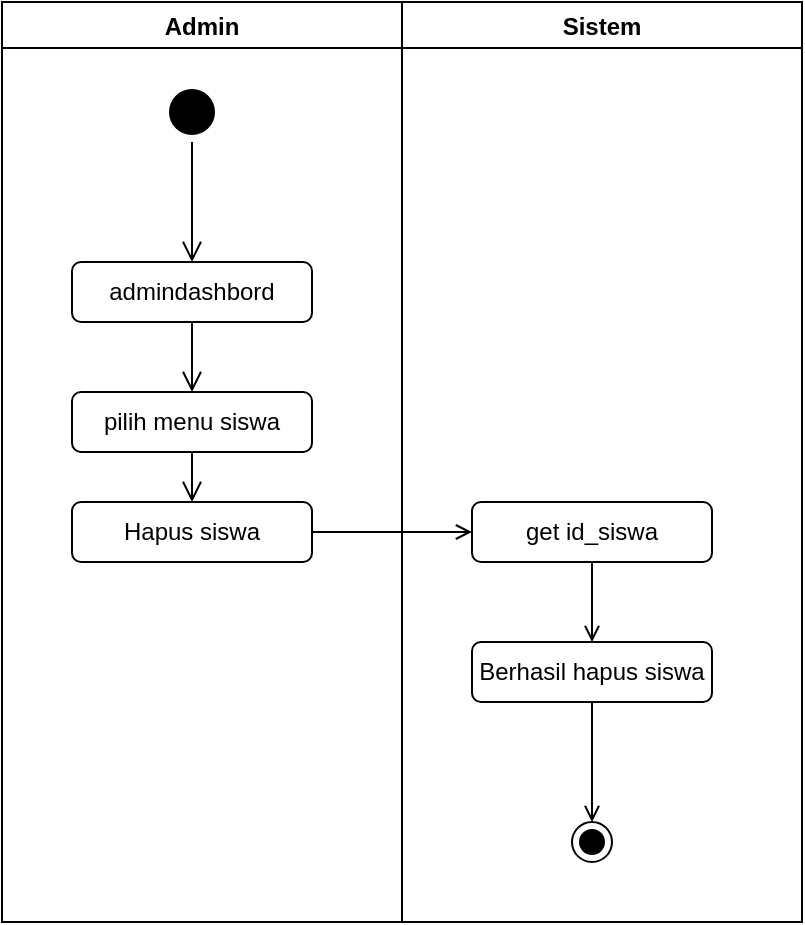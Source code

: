 <mxfile version="17.4.2" type="device"><diagram id="MpsAtFklLf7bBUtTtWMa" name="Page-1"><mxGraphModel dx="862" dy="553" grid="1" gridSize="10" guides="1" tooltips="1" connect="1" arrows="1" fold="1" page="1" pageScale="1" pageWidth="850" pageHeight="1100" math="0" shadow="0"><root><mxCell id="0"/><mxCell id="1" parent="0"/><mxCell id="5ExTWW8BWUG2Fnszqmih-1" value="Admin" style="swimlane;" vertex="1" parent="1"><mxGeometry x="140" y="70" width="200" height="460" as="geometry"/></mxCell><mxCell id="5ExTWW8BWUG2Fnszqmih-2" value="" style="ellipse;html=1;shape=startState;fillColor=#000000;strokeColor=#000000;" vertex="1" parent="5ExTWW8BWUG2Fnszqmih-1"><mxGeometry x="80" y="40" width="30" height="30" as="geometry"/></mxCell><mxCell id="5ExTWW8BWUG2Fnszqmih-3" value="" style="edgeStyle=orthogonalEdgeStyle;html=1;verticalAlign=bottom;endArrow=open;endSize=8;strokeColor=#000000;rounded=0;" edge="1" parent="5ExTWW8BWUG2Fnszqmih-1" source="5ExTWW8BWUG2Fnszqmih-2"><mxGeometry relative="1" as="geometry"><mxPoint x="95" y="130" as="targetPoint"/></mxGeometry></mxCell><mxCell id="5ExTWW8BWUG2Fnszqmih-4" value="admindashbord" style="rounded=1;whiteSpace=wrap;html=1;strokeColor=#000000;" vertex="1" parent="5ExTWW8BWUG2Fnszqmih-1"><mxGeometry x="35" y="130" width="120" height="30" as="geometry"/></mxCell><mxCell id="5ExTWW8BWUG2Fnszqmih-5" value="pilih menu siswa" style="rounded=1;whiteSpace=wrap;html=1;strokeColor=#000000;" vertex="1" parent="5ExTWW8BWUG2Fnszqmih-1"><mxGeometry x="35" y="195" width="120" height="30" as="geometry"/></mxCell><mxCell id="5ExTWW8BWUG2Fnszqmih-6" value="" style="edgeStyle=orthogonalEdgeStyle;html=1;verticalAlign=bottom;endArrow=open;endSize=8;strokeColor=#000000;rounded=0;entryX=0.5;entryY=0;entryDx=0;entryDy=0;exitX=0.5;exitY=1;exitDx=0;exitDy=0;" edge="1" parent="5ExTWW8BWUG2Fnszqmih-1" source="5ExTWW8BWUG2Fnszqmih-4" target="5ExTWW8BWUG2Fnszqmih-5"><mxGeometry relative="1" as="geometry"><mxPoint x="105" y="140" as="targetPoint"/><mxPoint x="105" y="80" as="sourcePoint"/></mxGeometry></mxCell><mxCell id="5ExTWW8BWUG2Fnszqmih-7" value="Hapus siswa" style="rounded=1;whiteSpace=wrap;html=1;strokeColor=#000000;" vertex="1" parent="5ExTWW8BWUG2Fnszqmih-1"><mxGeometry x="35" y="250" width="120" height="30" as="geometry"/></mxCell><mxCell id="5ExTWW8BWUG2Fnszqmih-8" value="" style="edgeStyle=orthogonalEdgeStyle;html=1;verticalAlign=bottom;endArrow=open;endSize=8;strokeColor=#000000;rounded=0;entryX=0.5;entryY=0;entryDx=0;entryDy=0;exitX=0.5;exitY=1;exitDx=0;exitDy=0;" edge="1" parent="5ExTWW8BWUG2Fnszqmih-1" source="5ExTWW8BWUG2Fnszqmih-5" target="5ExTWW8BWUG2Fnszqmih-7"><mxGeometry relative="1" as="geometry"><mxPoint x="105" y="205" as="targetPoint"/><mxPoint x="100" y="230" as="sourcePoint"/></mxGeometry></mxCell><mxCell id="5ExTWW8BWUG2Fnszqmih-9" value="Sistem" style="swimlane;" vertex="1" parent="1"><mxGeometry x="340" y="70" width="200" height="460" as="geometry"/></mxCell><mxCell id="5ExTWW8BWUG2Fnszqmih-10" value="" style="ellipse;html=1;shape=endState;fillColor=#000000;strokeColor=#000000;" vertex="1" parent="5ExTWW8BWUG2Fnszqmih-9"><mxGeometry x="85" y="410" width="20" height="20" as="geometry"/></mxCell><mxCell id="5ExTWW8BWUG2Fnszqmih-11" style="edgeStyle=orthogonalEdgeStyle;rounded=0;orthogonalLoop=1;jettySize=auto;html=1;exitX=0.5;exitY=1;exitDx=0;exitDy=0;entryX=0.5;entryY=0;entryDx=0;entryDy=0;endArrow=open;endFill=0;" edge="1" parent="5ExTWW8BWUG2Fnszqmih-9" source="5ExTWW8BWUG2Fnszqmih-12" target="5ExTWW8BWUG2Fnszqmih-10"><mxGeometry relative="1" as="geometry"/></mxCell><mxCell id="5ExTWW8BWUG2Fnszqmih-12" value="Berhasil hapus siswa" style="rounded=1;whiteSpace=wrap;html=1;strokeColor=#000000;" vertex="1" parent="5ExTWW8BWUG2Fnszqmih-9"><mxGeometry x="35" y="320" width="120" height="30" as="geometry"/></mxCell><mxCell id="5ExTWW8BWUG2Fnszqmih-13" style="edgeStyle=orthogonalEdgeStyle;rounded=0;orthogonalLoop=1;jettySize=auto;html=1;exitX=0.5;exitY=1;exitDx=0;exitDy=0;entryX=0.5;entryY=0;entryDx=0;entryDy=0;endArrow=open;endFill=0;" edge="1" parent="5ExTWW8BWUG2Fnszqmih-9" source="5ExTWW8BWUG2Fnszqmih-14" target="5ExTWW8BWUG2Fnszqmih-12"><mxGeometry relative="1" as="geometry"/></mxCell><mxCell id="5ExTWW8BWUG2Fnszqmih-14" value="get id_siswa" style="rounded=1;whiteSpace=wrap;html=1;strokeColor=#000000;" vertex="1" parent="5ExTWW8BWUG2Fnszqmih-9"><mxGeometry x="35" y="250" width="120" height="30" as="geometry"/></mxCell><mxCell id="5ExTWW8BWUG2Fnszqmih-15" style="edgeStyle=orthogonalEdgeStyle;rounded=0;orthogonalLoop=1;jettySize=auto;html=1;exitX=1;exitY=0.5;exitDx=0;exitDy=0;endArrow=open;endFill=0;" edge="1" parent="1" source="5ExTWW8BWUG2Fnszqmih-7" target="5ExTWW8BWUG2Fnszqmih-14"><mxGeometry relative="1" as="geometry"/></mxCell></root></mxGraphModel></diagram></mxfile>